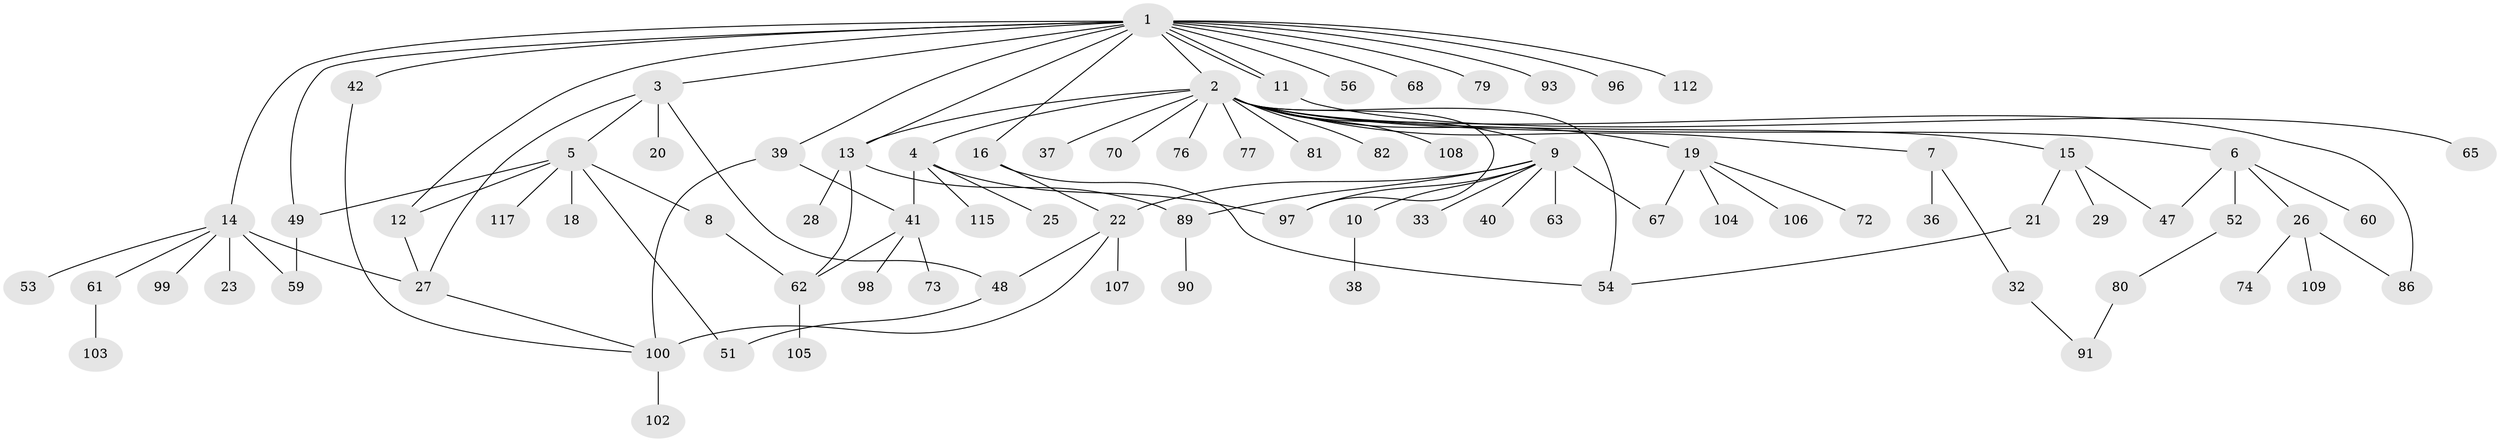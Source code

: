 // Generated by graph-tools (version 1.1) at 2025/23/03/03/25 07:23:51]
// undirected, 83 vertices, 107 edges
graph export_dot {
graph [start="1"]
  node [color=gray90,style=filled];
  1 [super="+83"];
  2 [super="+35"];
  3;
  4 [super="+17"];
  5 [super="+111"];
  6 [super="+116"];
  7 [super="+24"];
  8 [super="+31"];
  9 [super="+75"];
  10 [super="+95"];
  11 [super="+30"];
  12 [super="+45"];
  13 [super="+87"];
  14 [super="+71"];
  15 [super="+88"];
  16;
  18;
  19 [super="+50"];
  20 [super="+44"];
  21;
  22 [super="+34"];
  23;
  25;
  26 [super="+78"];
  27 [super="+58"];
  28;
  29;
  32;
  33;
  36;
  37 [super="+57"];
  38 [super="+46"];
  39 [super="+64"];
  40 [super="+84"];
  41 [super="+43"];
  42;
  47;
  48;
  49 [super="+55"];
  51;
  52;
  53;
  54 [super="+66"];
  56;
  59;
  60;
  61 [super="+85"];
  62 [super="+94"];
  63 [super="+110"];
  65;
  67 [super="+69"];
  68;
  70;
  72;
  73;
  74;
  76;
  77;
  79;
  80 [super="+101"];
  81;
  82;
  86;
  89 [super="+92"];
  90;
  91;
  93;
  96;
  97;
  98;
  99;
  100 [super="+113"];
  102;
  103;
  104 [super="+114"];
  105;
  106;
  107;
  108;
  109;
  112;
  115;
  117;
  1 -- 2;
  1 -- 3;
  1 -- 11;
  1 -- 11;
  1 -- 12;
  1 -- 13;
  1 -- 14;
  1 -- 16;
  1 -- 39;
  1 -- 42;
  1 -- 49 [weight=2];
  1 -- 56;
  1 -- 68;
  1 -- 79;
  1 -- 93;
  1 -- 96;
  1 -- 112;
  2 -- 4;
  2 -- 6;
  2 -- 7;
  2 -- 9;
  2 -- 15;
  2 -- 19 [weight=2];
  2 -- 37;
  2 -- 54;
  2 -- 76;
  2 -- 77;
  2 -- 81;
  2 -- 82;
  2 -- 97;
  2 -- 108;
  2 -- 70;
  2 -- 86;
  2 -- 13;
  3 -- 5;
  3 -- 20;
  3 -- 27;
  3 -- 48;
  4 -- 115;
  4 -- 25;
  4 -- 97;
  4 -- 41;
  5 -- 8;
  5 -- 18;
  5 -- 49;
  5 -- 51;
  5 -- 117;
  5 -- 12;
  6 -- 26;
  6 -- 47;
  6 -- 52;
  6 -- 60;
  7 -- 32;
  7 -- 36;
  8 -- 62;
  9 -- 10;
  9 -- 22;
  9 -- 33;
  9 -- 40;
  9 -- 63;
  9 -- 67;
  9 -- 97;
  9 -- 89;
  10 -- 38;
  11 -- 65;
  12 -- 27;
  13 -- 28;
  13 -- 89;
  13 -- 62;
  14 -- 23;
  14 -- 53;
  14 -- 59;
  14 -- 61;
  14 -- 99;
  14 -- 27;
  15 -- 21;
  15 -- 29;
  15 -- 47;
  16 -- 22;
  16 -- 54;
  19 -- 67;
  19 -- 72;
  19 -- 106;
  19 -- 104;
  21 -- 54;
  22 -- 48;
  22 -- 100;
  22 -- 107;
  26 -- 74;
  26 -- 86;
  26 -- 109;
  27 -- 100;
  32 -- 91;
  39 -- 100 [weight=2];
  39 -- 41;
  41 -- 62;
  41 -- 73;
  41 -- 98;
  42 -- 100;
  48 -- 51;
  49 -- 59;
  52 -- 80;
  61 -- 103;
  62 -- 105;
  80 -- 91;
  89 -- 90;
  100 -- 102;
}
